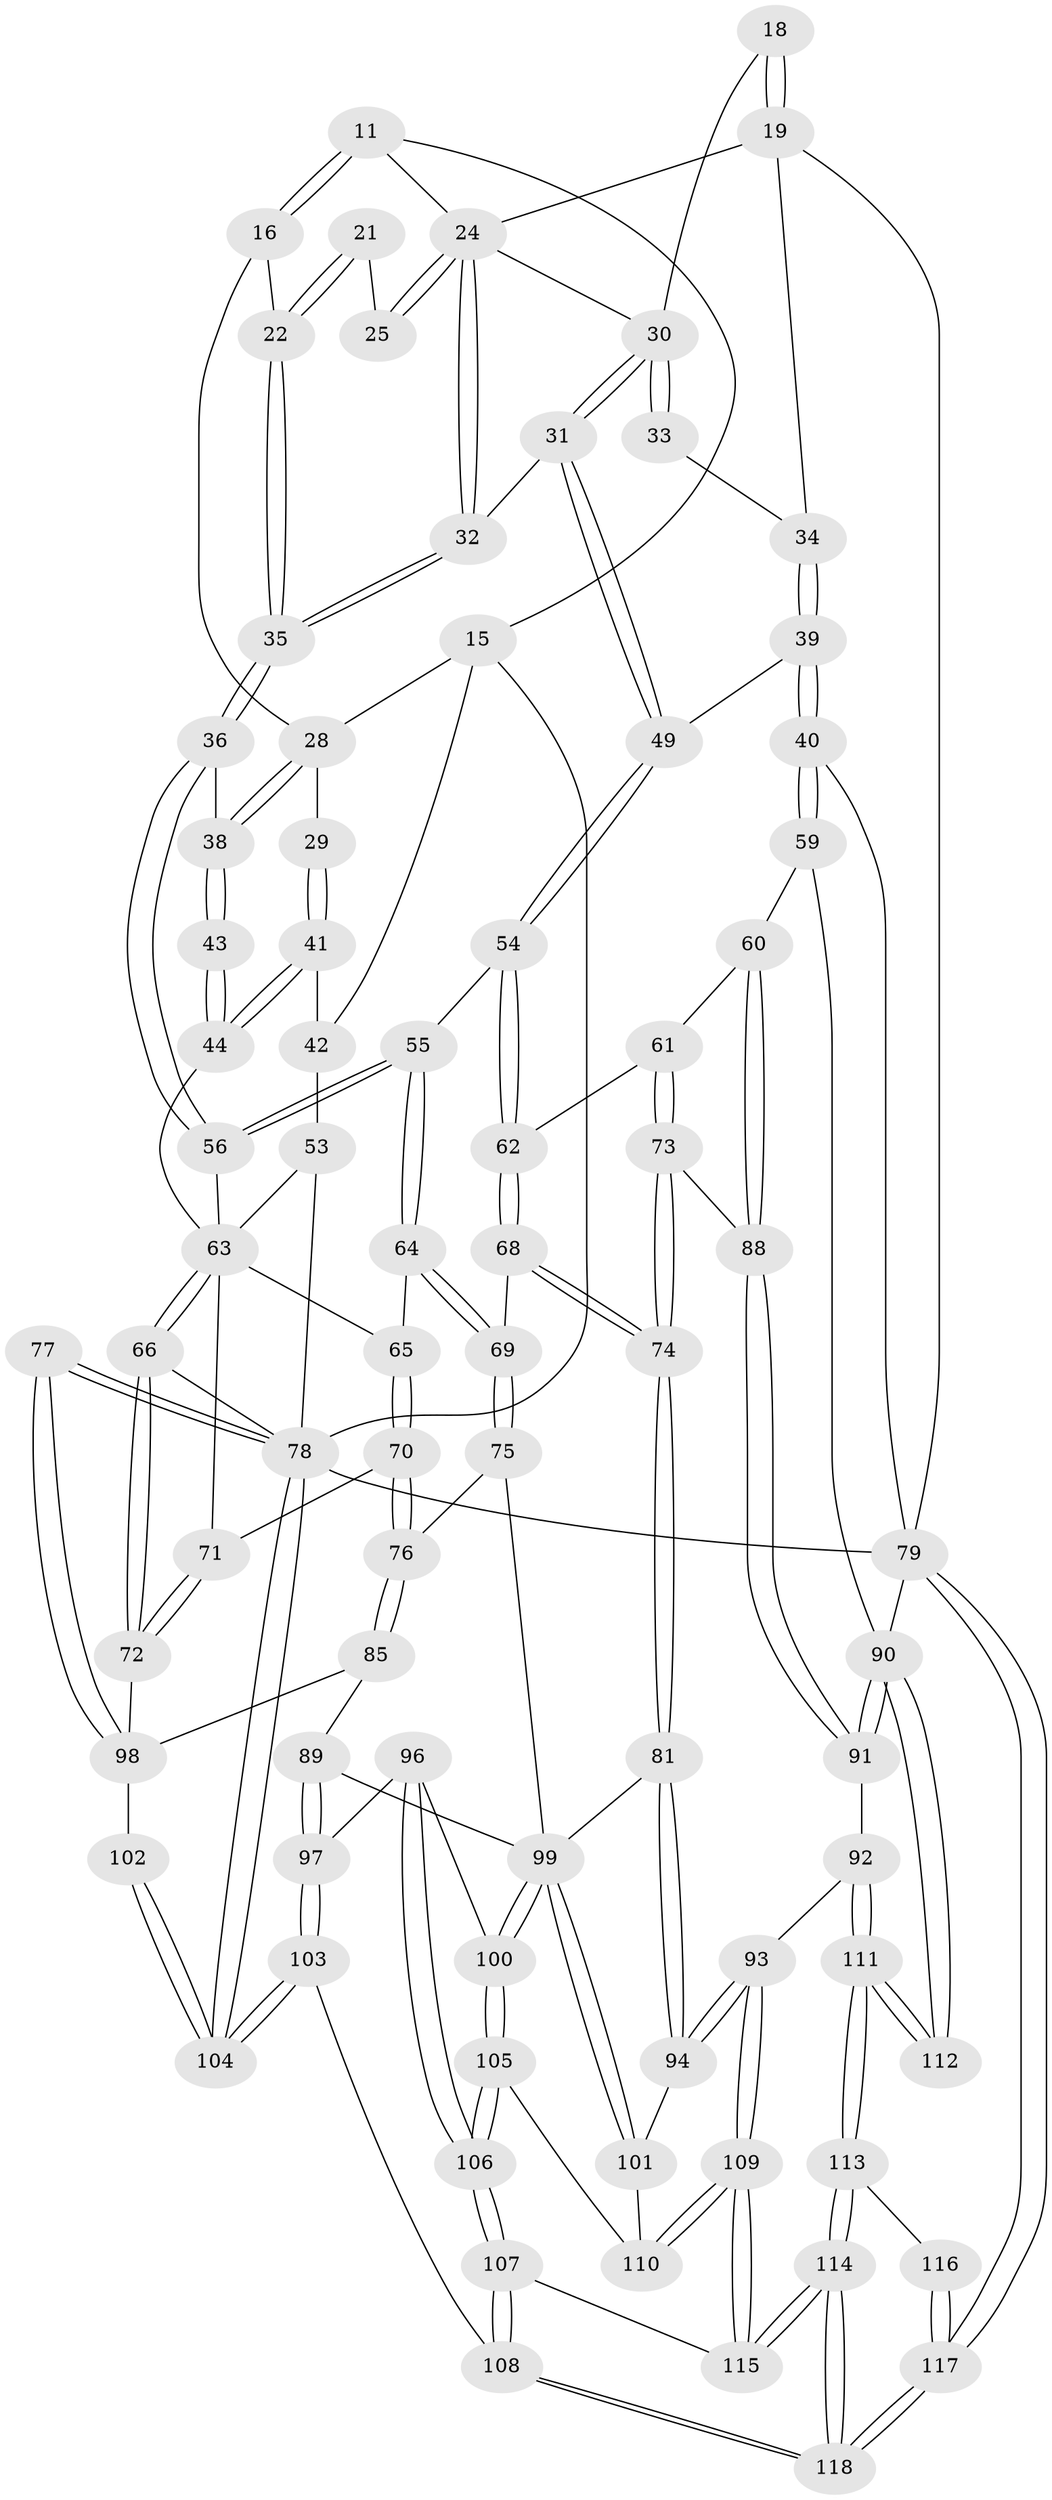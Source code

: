 // original degree distribution, {3: 0.025423728813559324, 6: 0.2457627118644068, 5: 0.4830508474576271, 4: 0.2457627118644068}
// Generated by graph-tools (version 1.1) at 2025/07/03/04/25 22:07:09]
// undirected, 82 vertices, 197 edges
graph export_dot {
graph [start="1"]
  node [color=gray90,style=filled];
  11 [pos="+0.5738340363106245+0"];
  15 [pos="+0.044071357916004444+0.14803755963595727",super="+7+14"];
  16 [pos="+0.5019495891335508+0.07972619467665716"];
  18 [pos="+0.8087367239809935+0.08152464291364464"];
  19 [pos="+0.8266508845672242+0.08004028705976682",super="+2+8"];
  21 [pos="+0.5749400325581875+0.1398612511522763"];
  22 [pos="+0.5587703884152818+0.15818258255611803"];
  24 [pos="+0.6689566143294644+0.12755161788044414",super="+23+10"];
  25 [pos="+0.6462977056878567+0.11384226372298067",super="+20"];
  28 [pos="+0.36515060555091294+0.1361778249060696",super="+17+13"];
  29 [pos="+0.23789268301987393+0.19250568292696354"];
  30 [pos="+0.7386236425626707+0.20963806335245627",super="+27+26"];
  31 [pos="+0.7010075896692188+0.24923838681057758"];
  32 [pos="+0.6811819050440113+0.24309709385863987"];
  33 [pos="+0.7416301858320625+0.20694327401593463"];
  34 [pos="+0.8881378822344439+0.17477038846006174"];
  35 [pos="+0.5711887764948053+0.25992595603203966"];
  36 [pos="+0.5291637304398086+0.29007882823044584"];
  38 [pos="+0.37451521037719215+0.15566883810290888",super="+37"];
  39 [pos="+1+0.25845863545053577"];
  40 [pos="+1+0.3131988100772626"];
  41 [pos="+0.23022679658718248+0.20017011824497102"];
  42 [pos="+0.10079541705357091+0.2054062236612509"];
  43 [pos="+0.2876840791228444+0.36219128788264954"];
  44 [pos="+0.26111069506036416+0.39241108754755566"];
  49 [pos="+0.7218957122724581+0.27452220846960074"];
  53 [pos="+0.044595233034599537+0.39619487685663823",super="+47+52"];
  54 [pos="+0.7547872056503776+0.4010822016182282"];
  55 [pos="+0.5885673277608356+0.42592395545398015"];
  56 [pos="+0.5287187997551233+0.29527989764122825"];
  59 [pos="+1+0.41866943083550695"];
  60 [pos="+1+0.4345243932036006"];
  61 [pos="+0.8221980069904051+0.45312039784473235"];
  62 [pos="+0.7930365550333095+0.4420744608419828"];
  63 [pos="+0.13525623035520046+0.4222078461433135",super="+58"];
  64 [pos="+0.5685452589091966+0.5160359626692791"];
  65 [pos="+0.4584456061431647+0.46260879119279036"];
  66 [pos="+0+0.6368143506088972"];
  68 [pos="+0.6330418402746366+0.5660712143580894"];
  69 [pos="+0.5751380978669584+0.5447948491425901"];
  70 [pos="+0.40254099345794214+0.5946601994880562"];
  71 [pos="+0.2700165395343872+0.5467363151241786"];
  72 [pos="+0.20620112492201995+0.6317561472051667"];
  73 [pos="+0.7688284871458348+0.6626851653485756"];
  74 [pos="+0.7163197727118633+0.6804945473129242"];
  75 [pos="+0.5056519833626659+0.6084077599752952"];
  76 [pos="+0.4348194297440153+0.6155281121665904"];
  77 [pos="+0+1"];
  78 [pos="+0+1",super="+4+67"];
  79 [pos="+1+1",super="+3"];
  81 [pos="+0.7094672907111963+0.6945578329964986"];
  85 [pos="+0.4007611189377218+0.7634652278128903"];
  88 [pos="+0.8392249760571953+0.6789988112084595"];
  89 [pos="+0.4673047679723325+0.7835064015694263"];
  90 [pos="+1+0.8189855660889341",super="+80"];
  91 [pos="+0.8506098736690584+0.6939417220923122"];
  92 [pos="+0.8527497605019482+0.814926980878768"];
  93 [pos="+0.7593093454838071+0.8212870840412381"];
  94 [pos="+0.742353157319815+0.803223919514783"];
  96 [pos="+0.493405278431477+0.7951545723250013"];
  97 [pos="+0.4814095319156868+0.7929256978488809"];
  98 [pos="+0.19958539386085689+0.774943487841981",super="+87"];
  99 [pos="+0.6231048462978818+0.8483268576908355",super="+82+84"];
  100 [pos="+0.6156418353099418+0.8600819726101624",super="+95"];
  101 [pos="+0.6919717697211583+0.8311956427472623"];
  102 [pos="+0.31137301554467617+0.945623247134552"];
  103 [pos="+0.3867778334639697+1"];
  104 [pos="+0.3087349926932906+1"];
  105 [pos="+0.6153005794638878+0.8613579205626924"];
  106 [pos="+0.5738587644080019+0.9321245640421333"];
  107 [pos="+0.5717486464978142+0.9441559558302807"];
  108 [pos="+0.4200136301531795+1"];
  109 [pos="+0.7527158240574193+0.9378923917695704"];
  110 [pos="+0.690865325257931+0.8853556692751271"];
  111 [pos="+0.8836606875204654+0.839247495917185"];
  112 [pos="+1+0.8577625018547895"];
  113 [pos="+0.7926375903626064+0.9677768232500158"];
  114 [pos="+0.7814583882552797+0.9743498075273513"];
  115 [pos="+0.7531074986303798+0.9399306407393251"];
  116 [pos="+0.9163805334655596+0.9523212795040598"];
  117 [pos="+0.9285852996959368+1"];
  118 [pos="+0.765685350934364+1"];
  11 -- 16;
  11 -- 16;
  11 -- 24;
  11 -- 15;
  15 -- 78 [weight=2];
  15 -- 28 [weight=2];
  15 -- 42;
  16 -- 22;
  16 -- 28;
  18 -- 19 [weight=2];
  18 -- 19;
  18 -- 30;
  19 -- 34;
  19 -- 79;
  19 -- 24;
  21 -- 22;
  21 -- 22;
  21 -- 25 [weight=2];
  22 -- 35;
  22 -- 35;
  24 -- 25 [weight=2];
  24 -- 25;
  24 -- 32;
  24 -- 32;
  24 -- 30;
  28 -- 29 [weight=2];
  28 -- 38;
  28 -- 38;
  29 -- 41;
  29 -- 41;
  30 -- 31;
  30 -- 31;
  30 -- 33 [weight=2];
  30 -- 33;
  31 -- 32;
  31 -- 49;
  31 -- 49;
  32 -- 35;
  32 -- 35;
  33 -- 34;
  34 -- 39;
  34 -- 39;
  35 -- 36;
  35 -- 36;
  36 -- 56;
  36 -- 56;
  36 -- 38;
  38 -- 43 [weight=2];
  38 -- 43;
  39 -- 40;
  39 -- 40;
  39 -- 49;
  40 -- 59;
  40 -- 59;
  40 -- 79;
  41 -- 42;
  41 -- 44;
  41 -- 44;
  42 -- 53;
  43 -- 44;
  43 -- 44;
  44 -- 63;
  49 -- 54;
  49 -- 54;
  53 -- 63 [weight=2];
  53 -- 78;
  54 -- 55;
  54 -- 62;
  54 -- 62;
  55 -- 56;
  55 -- 56;
  55 -- 64;
  55 -- 64;
  56 -- 63;
  59 -- 60;
  59 -- 90;
  60 -- 61;
  60 -- 88;
  60 -- 88;
  61 -- 62;
  61 -- 73;
  61 -- 73;
  62 -- 68;
  62 -- 68;
  63 -- 66;
  63 -- 66;
  63 -- 65;
  63 -- 71;
  64 -- 65;
  64 -- 69;
  64 -- 69;
  65 -- 70;
  65 -- 70;
  66 -- 72;
  66 -- 72;
  66 -- 78;
  68 -- 69;
  68 -- 74;
  68 -- 74;
  69 -- 75;
  69 -- 75;
  70 -- 71;
  70 -- 76;
  70 -- 76;
  71 -- 72;
  71 -- 72;
  72 -- 98;
  73 -- 74;
  73 -- 74;
  73 -- 88;
  74 -- 81;
  74 -- 81;
  75 -- 76;
  75 -- 99;
  76 -- 85;
  76 -- 85;
  77 -- 78 [weight=2];
  77 -- 78;
  77 -- 98;
  77 -- 98;
  78 -- 104;
  78 -- 104;
  78 -- 79 [weight=2];
  79 -- 117;
  79 -- 117;
  79 -- 90;
  81 -- 94;
  81 -- 94;
  81 -- 99;
  85 -- 89;
  85 -- 98;
  88 -- 91;
  88 -- 91;
  89 -- 97;
  89 -- 97;
  89 -- 99;
  90 -- 91;
  90 -- 91;
  90 -- 112;
  90 -- 112;
  91 -- 92;
  92 -- 93;
  92 -- 111;
  92 -- 111;
  93 -- 94;
  93 -- 94;
  93 -- 109;
  93 -- 109;
  94 -- 101;
  96 -- 97;
  96 -- 106;
  96 -- 106;
  96 -- 100;
  97 -- 103;
  97 -- 103;
  98 -- 102 [weight=2];
  99 -- 100 [weight=2];
  99 -- 100;
  99 -- 101;
  99 -- 101;
  100 -- 105;
  100 -- 105;
  101 -- 110;
  102 -- 104;
  102 -- 104;
  103 -- 104;
  103 -- 104;
  103 -- 108;
  105 -- 106;
  105 -- 106;
  105 -- 110;
  106 -- 107;
  106 -- 107;
  107 -- 108;
  107 -- 108;
  107 -- 115;
  108 -- 118;
  108 -- 118;
  109 -- 110;
  109 -- 110;
  109 -- 115;
  109 -- 115;
  111 -- 112;
  111 -- 112;
  111 -- 113;
  111 -- 113;
  113 -- 114;
  113 -- 114;
  113 -- 116;
  114 -- 115;
  114 -- 115;
  114 -- 118;
  114 -- 118;
  116 -- 117;
  116 -- 117;
  117 -- 118;
  117 -- 118;
}
